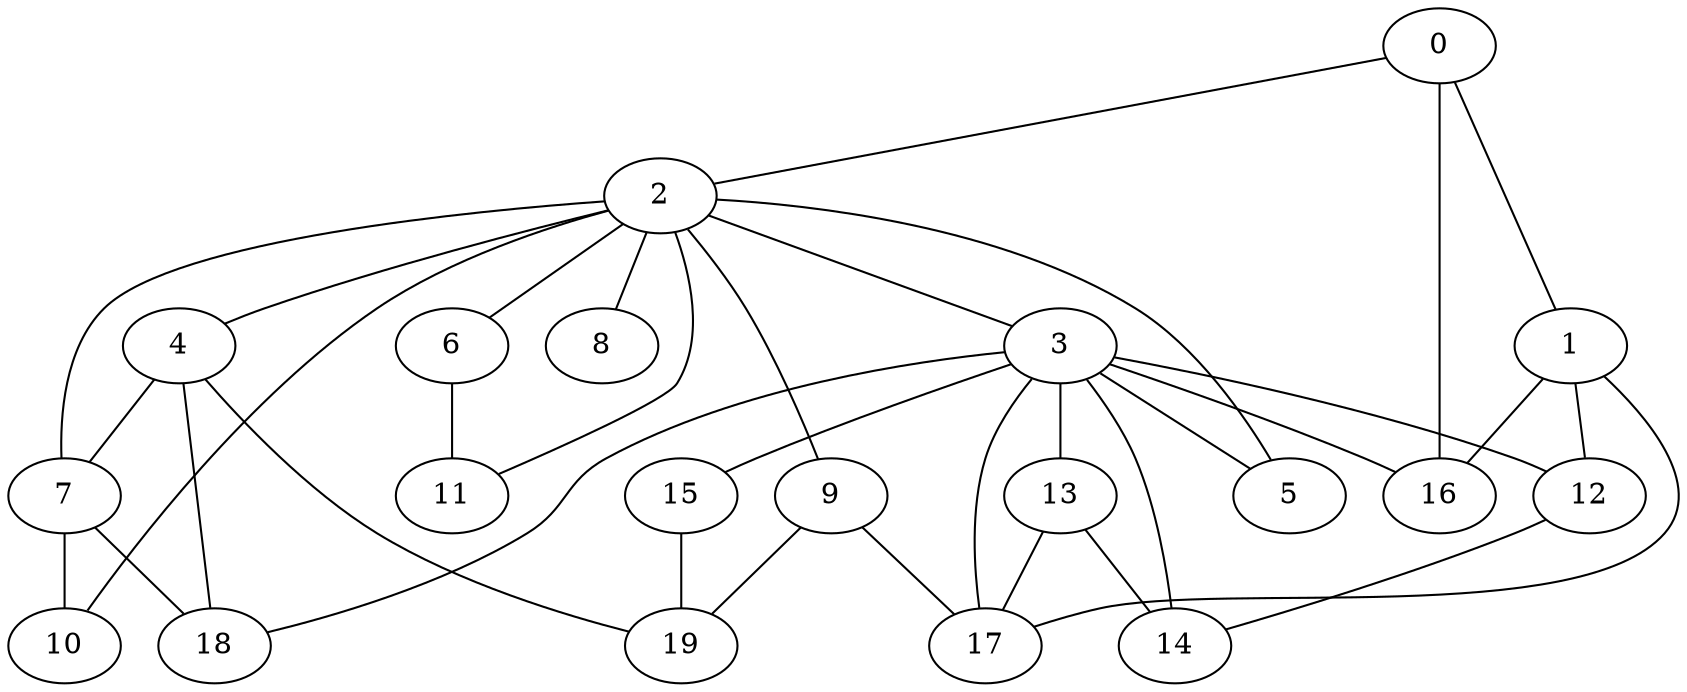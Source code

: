 
graph graphname {
    0 -- 1
0 -- 2
0 -- 16
1 -- 12
1 -- 16
1 -- 17
2 -- 3
2 -- 4
2 -- 5
2 -- 6
2 -- 7
2 -- 8
2 -- 9
2 -- 10
2 -- 11
3 -- 12
3 -- 13
3 -- 14
3 -- 15
3 -- 16
3 -- 17
3 -- 18
3 -- 5
4 -- 19
4 -- 7
4 -- 18
6 -- 11
7 -- 18
7 -- 10
9 -- 17
9 -- 19
12 -- 14
13 -- 17
13 -- 14
15 -- 19

}
